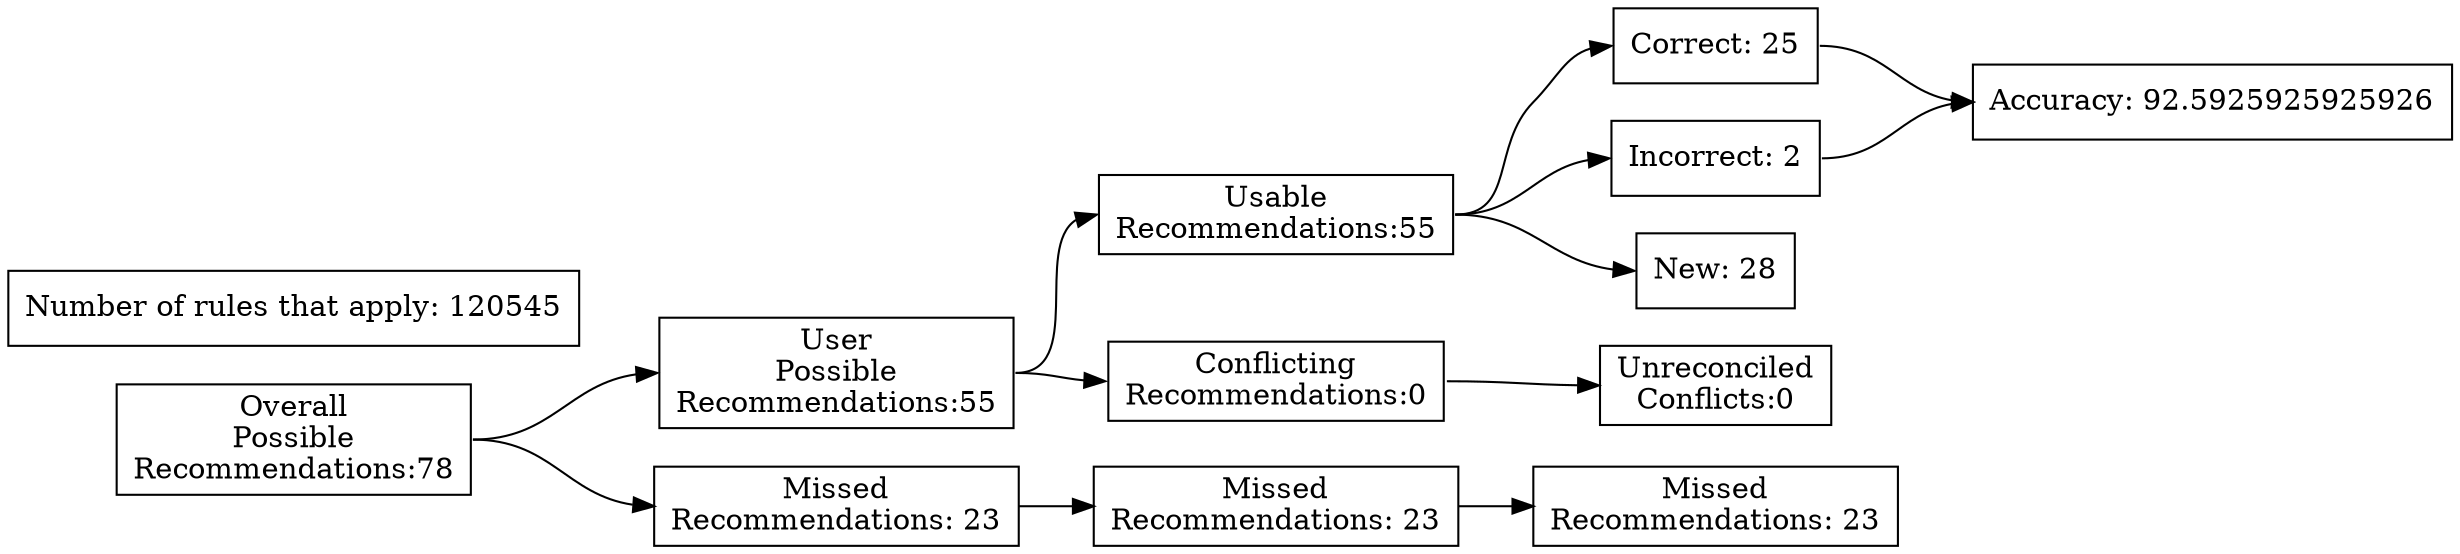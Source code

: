 digraph {
	graph [rankdir=LR]
	node [pos=r shape=box]
	edge [headport=w tailport=e]
		A [label="Overall
Possible
Recommendations:78"]
		B [label="User
Possible
Recommendations:55"]
		C [label="Missed
Recommendations: 23"]
		D [label="Usable
Recommendations:55"]
		E [label="Conflicting
Recommendations:0"]
		J [label="Missed
Recommendations: 23"]
		M [label="Unreconciled
Conflicts:0"]
		F [label="Correct: 25"]
		G [label="Incorrect: 2"]
		H [label="New: 28"]
		K [label="Missed
Recommendations: 23"]
		I [label="Accuracy: 92.5925925925926"]
		l [label="Number of rules that apply: 120545"]
			A -> B
			A -> C
			B -> D
			B -> E
			D -> F
			D -> G
			D -> H
			F -> I
			G -> I
			C -> J
			J -> K
			E -> M
}